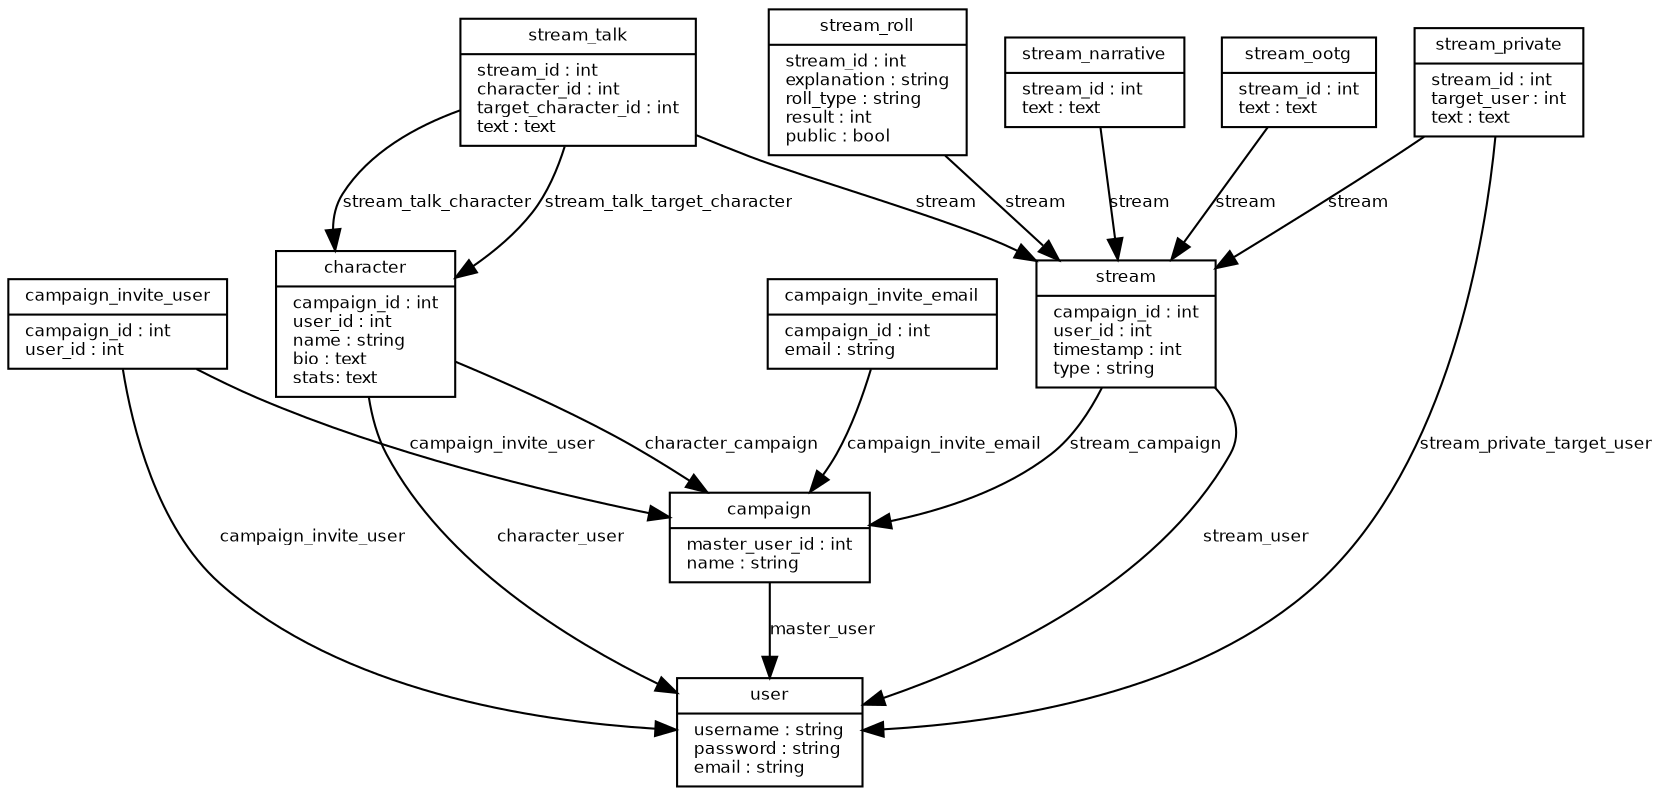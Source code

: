 digraph G {
        fontname = "Bitstream Vera Sans"
        fontsize = 8

        node [
                fontname = "Bitstream Vera Sans"
                fontsize = 8
                shape = "record"
        ]

        edge [
                fontname = "Bitstream Vera Sans"
                fontsize = 8
        ]

        User [
                label = "{user|\
username : string\l\
password : string\l\
email : string\l\
}"
        ]

	Campaign [
		label = "{campaign|\
master_user_id : int\l\
name : string\l\
}"
	]

	edge [ label = "master_user" ]
	Campaign -> User

	CampaignInviteUser [
		label = "{campaign_invite_user|\
campaign_id : int\l\
user_id : int\l\
}"
	]

	edge [ label = "campaign_invite_user" ]
	CampaignInviteUser -> User
	CampaignInviteUser -> Campaign

	CampaignInviteEmail [
		label = "{campaign_invite_email|\
campaign_id : int\l\
email : string\l\
}"
	]

	edge [ label = "campaign_invite_email" ]
	CampaignInviteEmail -> Campaign

	Character [
		label = "{character|\
campaign_id : int\l\
user_id : int \l\
name : string\l\
bio : text\l\
stats: text\l\
}"
	]

	edge [ label = "character_user" ]
	Character -> User
	edge [ label = "character_campaign" ]
	Character -> Campaign

	Stream [
		label = "{stream|\
campaign_id : int\l\
user_id : int \l\
timestamp : int \l\
type : string\l\
}"
	]

	edge [ label = "stream_user" ]
	Stream -> User
	edge [ label = "stream_campaign" ]
	Stream -> Campaign

	StreamRoll [
		label = "{stream_roll|\
stream_id : int\l\
explanation : string\l\
roll_type : string\l\
result : int\l\
public : bool\l\
}"
	]
	edge [ label = "stream" ]
	StreamRoll -> Stream

	StreamTalk [
		label = "{stream_talk|\
stream_id : int\l\
character_id : int\l\
target_character_id : int\l\
text : text\l\
}"
	]

	edge [ label = "stream" ]
	StreamTalk -> Stream

	edge [ label = "stream_talk_character" ]
	StreamTalk -> Character

	edge [ label = "stream_talk_target_character" ]
	StreamTalk -> Character

	StreamNarrative [
		label = "{stream_narrative|\
stream_id : int \l\
text : text\l\
}"
	]

	edge [ label = "stream" ]
	StreamNarrative -> Stream

	StreamOutOfTheGame [
		label = "{stream_ootg|\
stream_id : int\l\
text : text\l\
}"
	]

	edge [ label = "stream" ]
	StreamOutOfTheGame -> Stream

	StreamPrivate [
		label = "{stream_private|\
stream_id : int\l\
target_user : int\l\
text : text\l\
}"
	]

	edge [ label = "stream" ]
	StreamPrivate -> Stream

	edge [ label = "stream_private_target_user" ]
	StreamPrivate -> User

}

